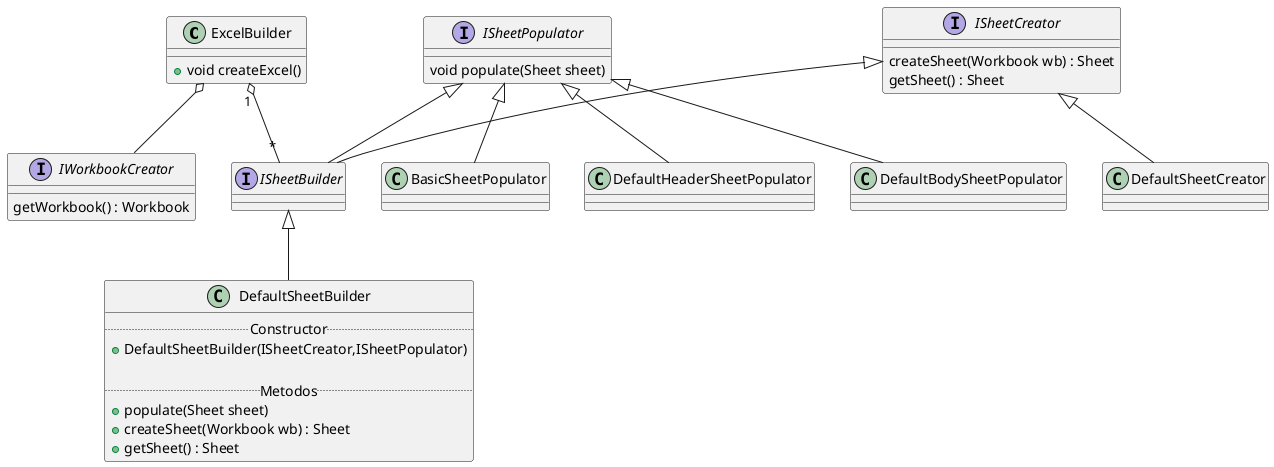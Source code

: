 @startuml

class ExcelBuilder{
    +{method} void createExcel()
}

class DefaultSheetBuilder{
    ..Constructor..
    +DefaultSheetBuilder(ISheetCreator,ISheetPopulator)

    ..Metodos..
    +{method} populate(Sheet sheet)
    +{method} createSheet(Workbook wb) : Sheet
    +{method} getSheet() : Sheet
}

interface IWorkbookCreator {
    {method} getWorkbook() : Workbook
}

interface ISheetBuilder {
}

interface ISheetPopulator {
    void populate(Sheet sheet)
}

interface ISheetCreator {
    {method} createSheet(Workbook wb) : Sheet
    {method} getSheet() : Sheet
}


ExcelBuilder o-- IWorkbookCreator
ExcelBuilder "1" o-- "*" ISheetBuilder
ISheetPopulator <|-- ISheetBuilder
ISheetCreator   <|-- ISheetBuilder
ISheetBuilder   <|-- DefaultSheetBuilder
ISheetPopulator <|-- BasicSheetPopulator
ISheetPopulator <|-- DefaultHeaderSheetPopulator
ISheetPopulator <|-- DefaultBodySheetPopulator
ISheetCreator   <|-- DefaultSheetCreator


@enduml